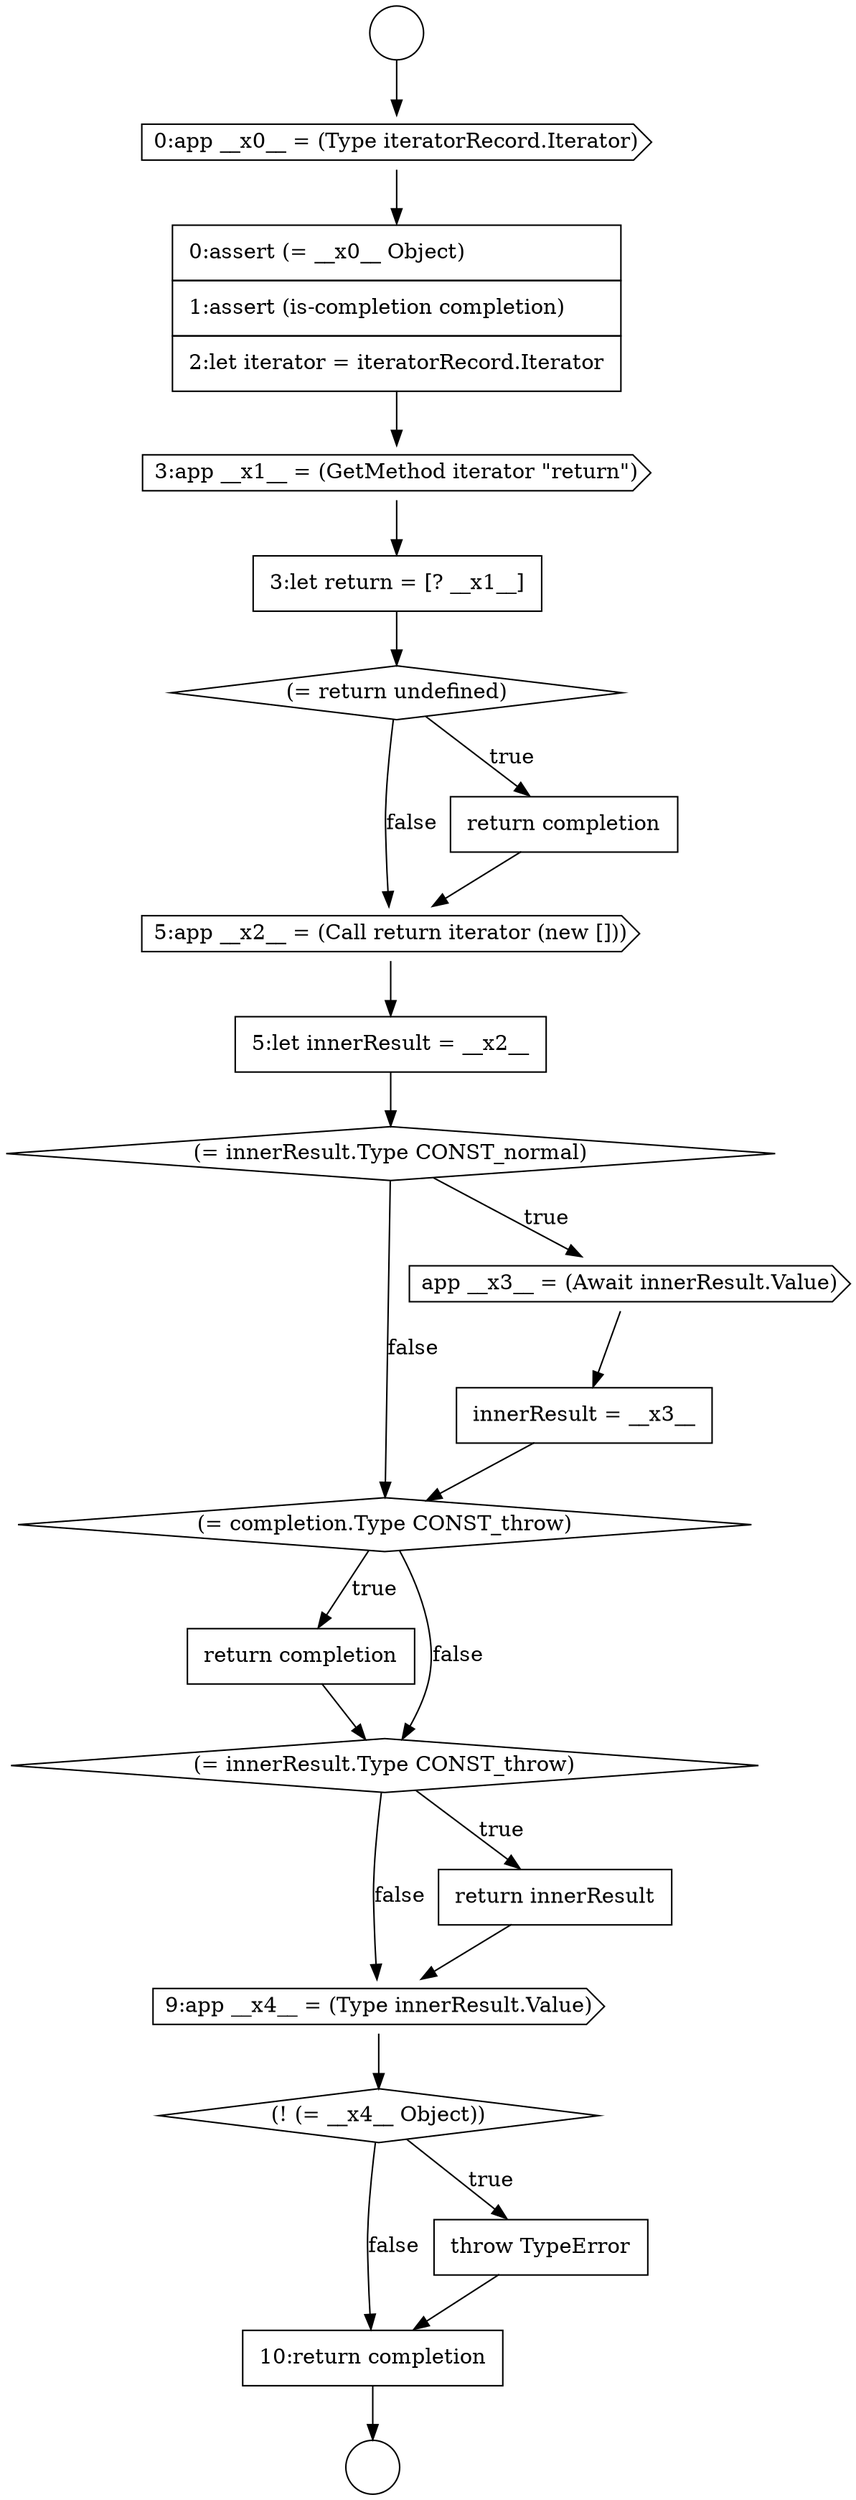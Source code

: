 digraph {
  node1173 [shape=none, margin=0, label=<<font color="black">
    <table border="0" cellborder="1" cellspacing="0" cellpadding="10">
      <tr><td align="left">0:assert (= __x0__ Object)</td></tr>
      <tr><td align="left">1:assert (is-completion completion)</td></tr>
      <tr><td align="left">2:let iterator = iteratorRecord.Iterator</td></tr>
    </table>
  </font>> color="black" fillcolor="white" style=filled]
  node1183 [shape=diamond, label=<<font color="black">(= completion.Type CONST_throw)</font>> color="black" fillcolor="white" style=filled]
  node1174 [shape=cds, label=<<font color="black">3:app __x1__ = (GetMethod iterator &quot;return&quot;)</font>> color="black" fillcolor="white" style=filled]
  node1178 [shape=cds, label=<<font color="black">5:app __x2__ = (Call return iterator (new []))</font>> color="black" fillcolor="white" style=filled]
  node1182 [shape=none, margin=0, label=<<font color="black">
    <table border="0" cellborder="1" cellspacing="0" cellpadding="10">
      <tr><td align="left">innerResult = __x3__</td></tr>
    </table>
  </font>> color="black" fillcolor="white" style=filled]
  node1175 [shape=none, margin=0, label=<<font color="black">
    <table border="0" cellborder="1" cellspacing="0" cellpadding="10">
      <tr><td align="left">3:let return = [? __x1__]</td></tr>
    </table>
  </font>> color="black" fillcolor="white" style=filled]
  node1177 [shape=none, margin=0, label=<<font color="black">
    <table border="0" cellborder="1" cellspacing="0" cellpadding="10">
      <tr><td align="left">return completion</td></tr>
    </table>
  </font>> color="black" fillcolor="white" style=filled]
  node1181 [shape=cds, label=<<font color="black">app __x3__ = (Await innerResult.Value)</font>> color="black" fillcolor="white" style=filled]
  node1172 [shape=cds, label=<<font color="black">0:app __x0__ = (Type iteratorRecord.Iterator)</font>> color="black" fillcolor="white" style=filled]
  node1184 [shape=none, margin=0, label=<<font color="black">
    <table border="0" cellborder="1" cellspacing="0" cellpadding="10">
      <tr><td align="left">return completion</td></tr>
    </table>
  </font>> color="black" fillcolor="white" style=filled]
  node1190 [shape=none, margin=0, label=<<font color="black">
    <table border="0" cellborder="1" cellspacing="0" cellpadding="10">
      <tr><td align="left">10:return completion</td></tr>
    </table>
  </font>> color="black" fillcolor="white" style=filled]
  node1179 [shape=none, margin=0, label=<<font color="black">
    <table border="0" cellborder="1" cellspacing="0" cellpadding="10">
      <tr><td align="left">5:let innerResult = __x2__</td></tr>
    </table>
  </font>> color="black" fillcolor="white" style=filled]
  node1170 [shape=circle label=" " color="black" fillcolor="white" style=filled]
  node1187 [shape=cds, label=<<font color="black">9:app __x4__ = (Type innerResult.Value)</font>> color="black" fillcolor="white" style=filled]
  node1185 [shape=diamond, label=<<font color="black">(= innerResult.Type CONST_throw)</font>> color="black" fillcolor="white" style=filled]
  node1171 [shape=circle label=" " color="black" fillcolor="white" style=filled]
  node1176 [shape=diamond, label=<<font color="black">(= return undefined)</font>> color="black" fillcolor="white" style=filled]
  node1188 [shape=diamond, label=<<font color="black">(! (= __x4__ Object))</font>> color="black" fillcolor="white" style=filled]
  node1186 [shape=none, margin=0, label=<<font color="black">
    <table border="0" cellborder="1" cellspacing="0" cellpadding="10">
      <tr><td align="left">return innerResult</td></tr>
    </table>
  </font>> color="black" fillcolor="white" style=filled]
  node1180 [shape=diamond, label=<<font color="black">(= innerResult.Type CONST_normal)</font>> color="black" fillcolor="white" style=filled]
  node1189 [shape=none, margin=0, label=<<font color="black">
    <table border="0" cellborder="1" cellspacing="0" cellpadding="10">
      <tr><td align="left">throw TypeError</td></tr>
    </table>
  </font>> color="black" fillcolor="white" style=filled]
  node1184 -> node1185 [ color="black"]
  node1187 -> node1188 [ color="black"]
  node1183 -> node1184 [label=<<font color="black">true</font>> color="black"]
  node1183 -> node1185 [label=<<font color="black">false</font>> color="black"]
  node1178 -> node1179 [ color="black"]
  node1173 -> node1174 [ color="black"]
  node1189 -> node1190 [ color="black"]
  node1190 -> node1171 [ color="black"]
  node1180 -> node1181 [label=<<font color="black">true</font>> color="black"]
  node1180 -> node1183 [label=<<font color="black">false</font>> color="black"]
  node1172 -> node1173 [ color="black"]
  node1186 -> node1187 [ color="black"]
  node1182 -> node1183 [ color="black"]
  node1185 -> node1186 [label=<<font color="black">true</font>> color="black"]
  node1185 -> node1187 [label=<<font color="black">false</font>> color="black"]
  node1181 -> node1182 [ color="black"]
  node1174 -> node1175 [ color="black"]
  node1188 -> node1189 [label=<<font color="black">true</font>> color="black"]
  node1188 -> node1190 [label=<<font color="black">false</font>> color="black"]
  node1170 -> node1172 [ color="black"]
  node1175 -> node1176 [ color="black"]
  node1176 -> node1177 [label=<<font color="black">true</font>> color="black"]
  node1176 -> node1178 [label=<<font color="black">false</font>> color="black"]
  node1179 -> node1180 [ color="black"]
  node1177 -> node1178 [ color="black"]
}
